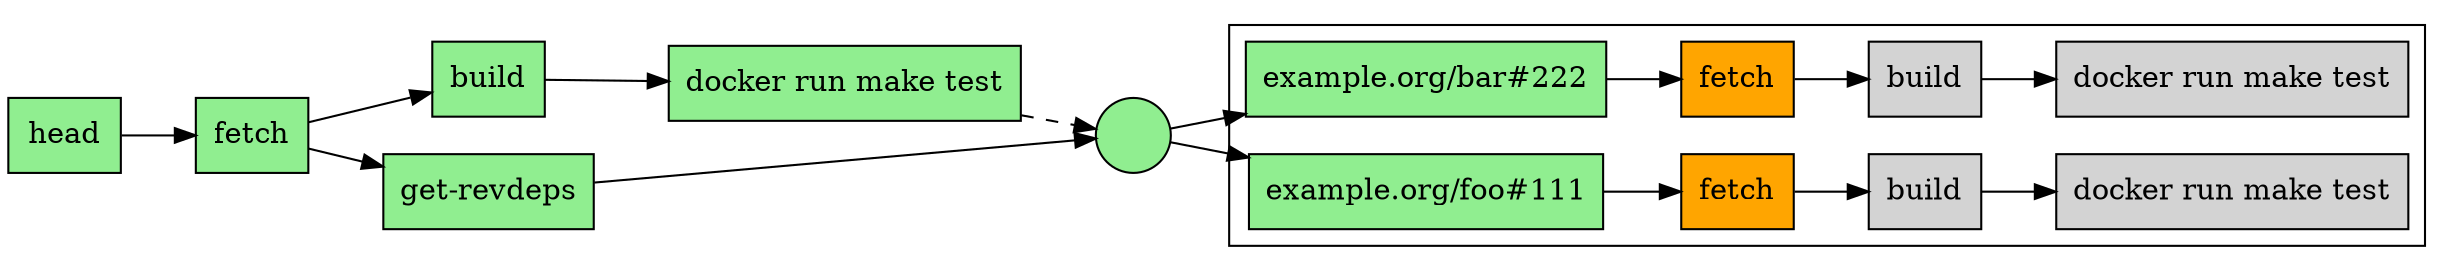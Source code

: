 digraph pipeline {
  node [shape="box"]
  rankdir=LR
  n5 [label="head",fillcolor="#90ee90",style="filled"]
  n4 [label="fetch",fillcolor="#90ee90",style="filled"]
  n3 [label="build",fillcolor="#90ee90",style="filled"]
  n2 [label="docker run make test",fillcolor="#90ee90",style="filled"]
  n6 [label="get-revdeps",fillcolor="#90ee90",style="filled"]
  n1 [label="",fillcolor="#90ee90",style="filled",shape="circle"]
  subgraph cluster_0 {
  n11 [label="example.org/bar#222",fillcolor="#90ee90",style="filled"]
  n10 [label="fetch",fillcolor="#ffa500",style="filled"]
  n9 [label="build",fillcolor="#d3d3d3",style="filled"]
  n8 [label="docker run make test",fillcolor="#d3d3d3",style="filled"]
  n15 [label="example.org/foo#111",fillcolor="#90ee90",style="filled"]
  n14 [label="fetch",fillcolor="#ffa500",style="filled"]
  n13 [label="build",fillcolor="#d3d3d3",style="filled"]
  n12 [label="docker run make test",fillcolor="#d3d3d3",style="filled"]
  }
  n13 -> n12
  n14 -> n13
  n15 -> n14
  n1 -> n15
  n9 -> n8
  n10 -> n9
  n11 -> n10
  n1 -> n11
  n6 -> n1
  n2 -> n1 [style="dashed"]
  n4 -> n6
  n3 -> n2
  n4 -> n3
  n5 -> n4
  }
